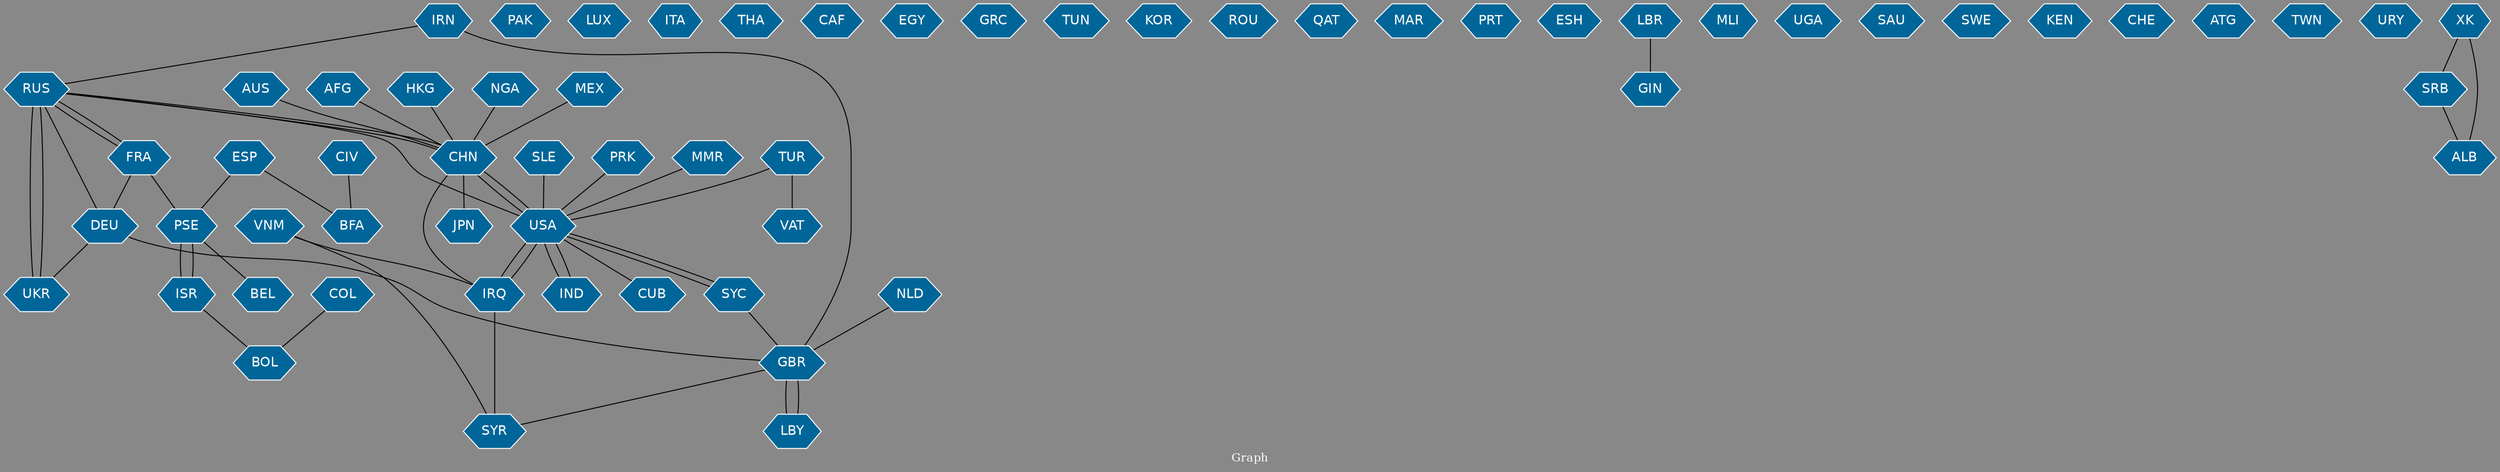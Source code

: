 // Countries together in item graph
graph {
	graph [bgcolor="#888888" fontcolor=white fontsize=12 label="Graph" outputorder=edgesfirst overlap=prism]
	node [color=white fillcolor="#006699" fontcolor=white fontname=Helvetica shape=hexagon style=filled]
	edge [arrowhead=open color=black fontcolor=white fontname=Courier fontsize=12]
		IRN [label=IRN]
		PSE [label=PSE]
		ISR [label=ISR]
		PAK [label=PAK]
		PRK [label=PRK]
		UKR [label=UKR]
		NLD [label=NLD]
		LUX [label=LUX]
		GBR [label=GBR]
		USA [label=USA]
		AUS [label=AUS]
		CHN [label=CHN]
		ITA [label=ITA]
		THA [label=THA]
		FRA [label=FRA]
		CAF [label=CAF]
		EGY [label=EGY]
		GRC [label=GRC]
		TUN [label=TUN]
		IRQ [label=IRQ]
		SYR [label=SYR]
		RUS [label=RUS]
		KOR [label=KOR]
		ROU [label=ROU]
		IND [label=IND]
		JPN [label=JPN]
		QAT [label=QAT]
		MMR [label=MMR]
		DEU [label=DEU]
		COL [label=COL]
		AFG [label=AFG]
		MAR [label=MAR]
		LBY [label=LBY]
		VAT [label=VAT]
		TUR [label=TUR]
		HKG [label=HKG]
		SYC [label=SYC]
		BEL [label=BEL]
		PRT [label=PRT]
		CUB [label=CUB]
		BOL [label=BOL]
		ESH [label=ESH]
		LBR [label=LBR]
		GIN [label=GIN]
		CIV [label=CIV]
		BFA [label=BFA]
		MLI [label=MLI]
		NGA [label=NGA]
		UGA [label=UGA]
		VNM [label=VNM]
		SAU [label=SAU]
		MEX [label=MEX]
		ESP [label=ESP]
		SWE [label=SWE]
		KEN [label=KEN]
		CHE [label=CHE]
		ATG [label=ATG]
		TWN [label=TWN]
		URY [label=URY]
		SLE [label=SLE]
		XK [label=XK]
		SRB [label=SRB]
		ALB [label=ALB]
			IRN -- RUS [weight=1]
			TUR -- USA [weight=1]
			ESP -- PSE [weight=1]
			ISR -- PSE [weight=8]
			XK -- ALB [weight=1]
			UKR -- RUS [weight=4]
			USA -- IRQ [weight=3]
			CHN -- USA [weight=6]
			FRA -- PSE [weight=1]
			AFG -- CHN [weight=1]
			RUS -- FRA [weight=1]
			IRQ -- USA [weight=2]
			VNM -- IRQ [weight=1]
			DEU -- UKR [weight=1]
			ESP -- BFA [weight=1]
			ISR -- BOL [weight=1]
			IND -- USA [weight=2]
			MEX -- CHN [weight=2]
			SLE -- USA [weight=1]
			SRB -- ALB [weight=1]
			NGA -- CHN [weight=1]
			USA -- IND [weight=1]
			DEU -- RUS [weight=1]
			DEU -- GBR [weight=1]
			NLD -- GBR [weight=2]
			TUR -- VAT [weight=1]
			IRQ -- CHN [weight=1]
			VNM -- SYR [weight=1]
			CIV -- BFA [weight=1]
			CHN -- RUS [weight=1]
			GBR -- LBY [weight=1]
			CHN -- JPN [weight=1]
			USA -- CUB [weight=1]
			LBY -- GBR [weight=1]
			RUS -- UKR [weight=8]
			USA -- RUS [weight=3]
			IRQ -- SYR [weight=2]
			FRA -- RUS [weight=1]
			PSE -- ISR [weight=5]
			HKG -- CHN [weight=1]
			XK -- SRB [weight=1]
			USA -- CHN [weight=3]
			IRN -- GBR [weight=1]
			SYC -- USA [weight=1]
			LBR -- GIN [weight=1]
			SYC -- GBR [weight=1]
			COL -- BOL [weight=1]
			AUS -- CHN [weight=1]
			MMR -- USA [weight=1]
			PRK -- USA [weight=1]
			PSE -- BEL [weight=1]
			FRA -- DEU [weight=1]
			RUS -- CHN [weight=1]
			USA -- SYC [weight=1]
			GBR -- SYR [weight=1]
}